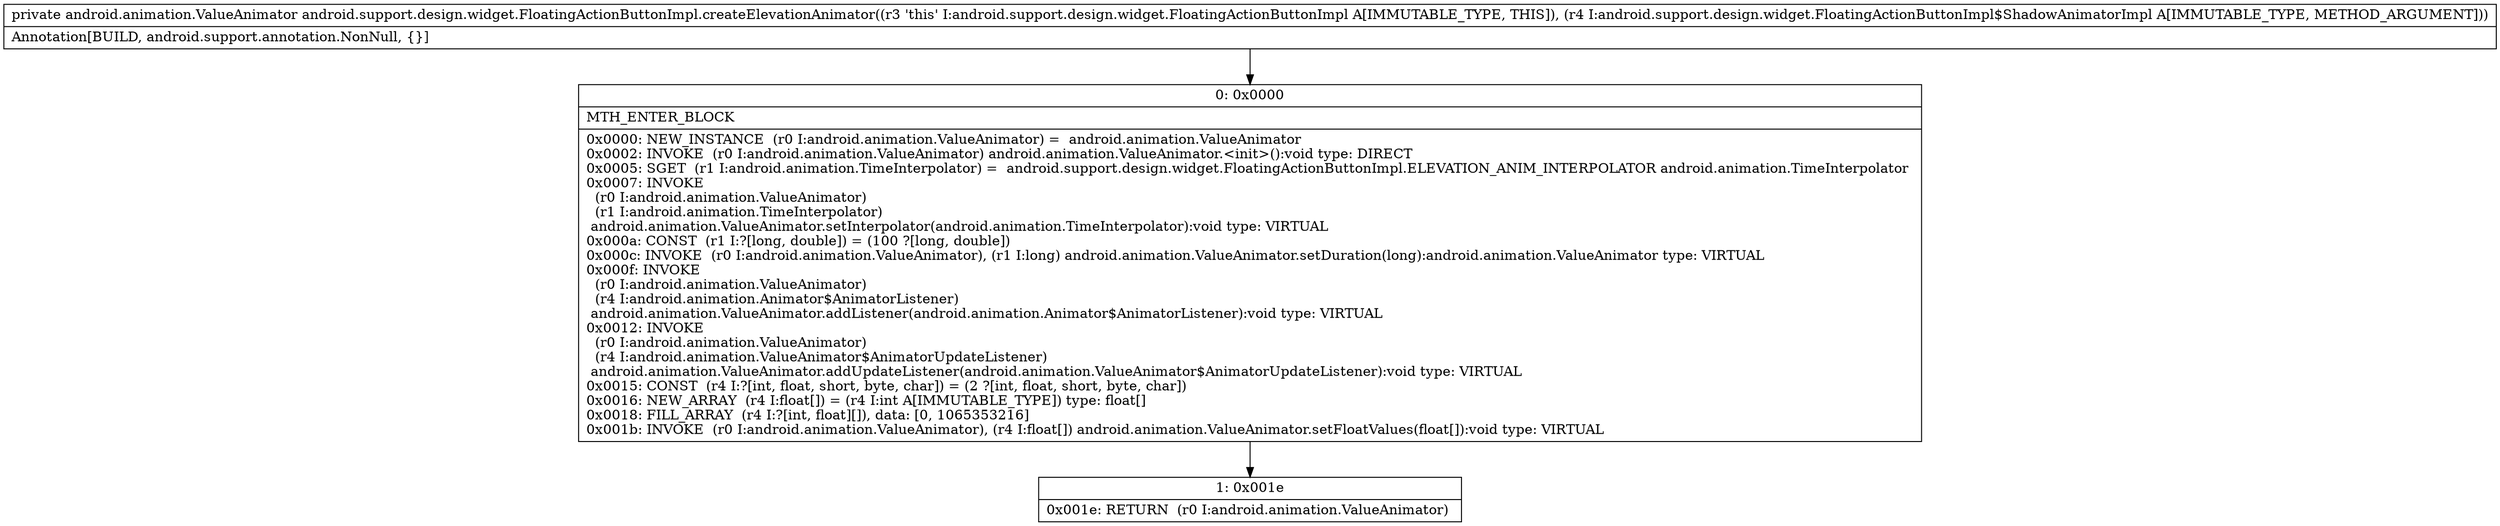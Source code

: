 digraph "CFG forandroid.support.design.widget.FloatingActionButtonImpl.createElevationAnimator(Landroid\/support\/design\/widget\/FloatingActionButtonImpl$ShadowAnimatorImpl;)Landroid\/animation\/ValueAnimator;" {
Node_0 [shape=record,label="{0\:\ 0x0000|MTH_ENTER_BLOCK\l|0x0000: NEW_INSTANCE  (r0 I:android.animation.ValueAnimator) =  android.animation.ValueAnimator \l0x0002: INVOKE  (r0 I:android.animation.ValueAnimator) android.animation.ValueAnimator.\<init\>():void type: DIRECT \l0x0005: SGET  (r1 I:android.animation.TimeInterpolator) =  android.support.design.widget.FloatingActionButtonImpl.ELEVATION_ANIM_INTERPOLATOR android.animation.TimeInterpolator \l0x0007: INVOKE  \l  (r0 I:android.animation.ValueAnimator)\l  (r1 I:android.animation.TimeInterpolator)\l android.animation.ValueAnimator.setInterpolator(android.animation.TimeInterpolator):void type: VIRTUAL \l0x000a: CONST  (r1 I:?[long, double]) = (100 ?[long, double]) \l0x000c: INVOKE  (r0 I:android.animation.ValueAnimator), (r1 I:long) android.animation.ValueAnimator.setDuration(long):android.animation.ValueAnimator type: VIRTUAL \l0x000f: INVOKE  \l  (r0 I:android.animation.ValueAnimator)\l  (r4 I:android.animation.Animator$AnimatorListener)\l android.animation.ValueAnimator.addListener(android.animation.Animator$AnimatorListener):void type: VIRTUAL \l0x0012: INVOKE  \l  (r0 I:android.animation.ValueAnimator)\l  (r4 I:android.animation.ValueAnimator$AnimatorUpdateListener)\l android.animation.ValueAnimator.addUpdateListener(android.animation.ValueAnimator$AnimatorUpdateListener):void type: VIRTUAL \l0x0015: CONST  (r4 I:?[int, float, short, byte, char]) = (2 ?[int, float, short, byte, char]) \l0x0016: NEW_ARRAY  (r4 I:float[]) = (r4 I:int A[IMMUTABLE_TYPE]) type: float[] \l0x0018: FILL_ARRAY  (r4 I:?[int, float][]), data: [0, 1065353216] \l0x001b: INVOKE  (r0 I:android.animation.ValueAnimator), (r4 I:float[]) android.animation.ValueAnimator.setFloatValues(float[]):void type: VIRTUAL \l}"];
Node_1 [shape=record,label="{1\:\ 0x001e|0x001e: RETURN  (r0 I:android.animation.ValueAnimator) \l}"];
MethodNode[shape=record,label="{private android.animation.ValueAnimator android.support.design.widget.FloatingActionButtonImpl.createElevationAnimator((r3 'this' I:android.support.design.widget.FloatingActionButtonImpl A[IMMUTABLE_TYPE, THIS]), (r4 I:android.support.design.widget.FloatingActionButtonImpl$ShadowAnimatorImpl A[IMMUTABLE_TYPE, METHOD_ARGUMENT]))  | Annotation[BUILD, android.support.annotation.NonNull, \{\}]\l}"];
MethodNode -> Node_0;
Node_0 -> Node_1;
}

